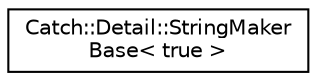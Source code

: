 digraph "Graphical Class Hierarchy"
{
  edge [fontname="Helvetica",fontsize="10",labelfontname="Helvetica",labelfontsize="10"];
  node [fontname="Helvetica",fontsize="10",shape=record];
  rankdir="LR";
  Node1 [label="Catch::Detail::StringMaker\lBase\< true \>",height=0.2,width=0.4,color="black", fillcolor="white", style="filled",URL="$d7/d3c/structCatch_1_1Detail_1_1StringMakerBase_3_01true_01_4.html"];
}
